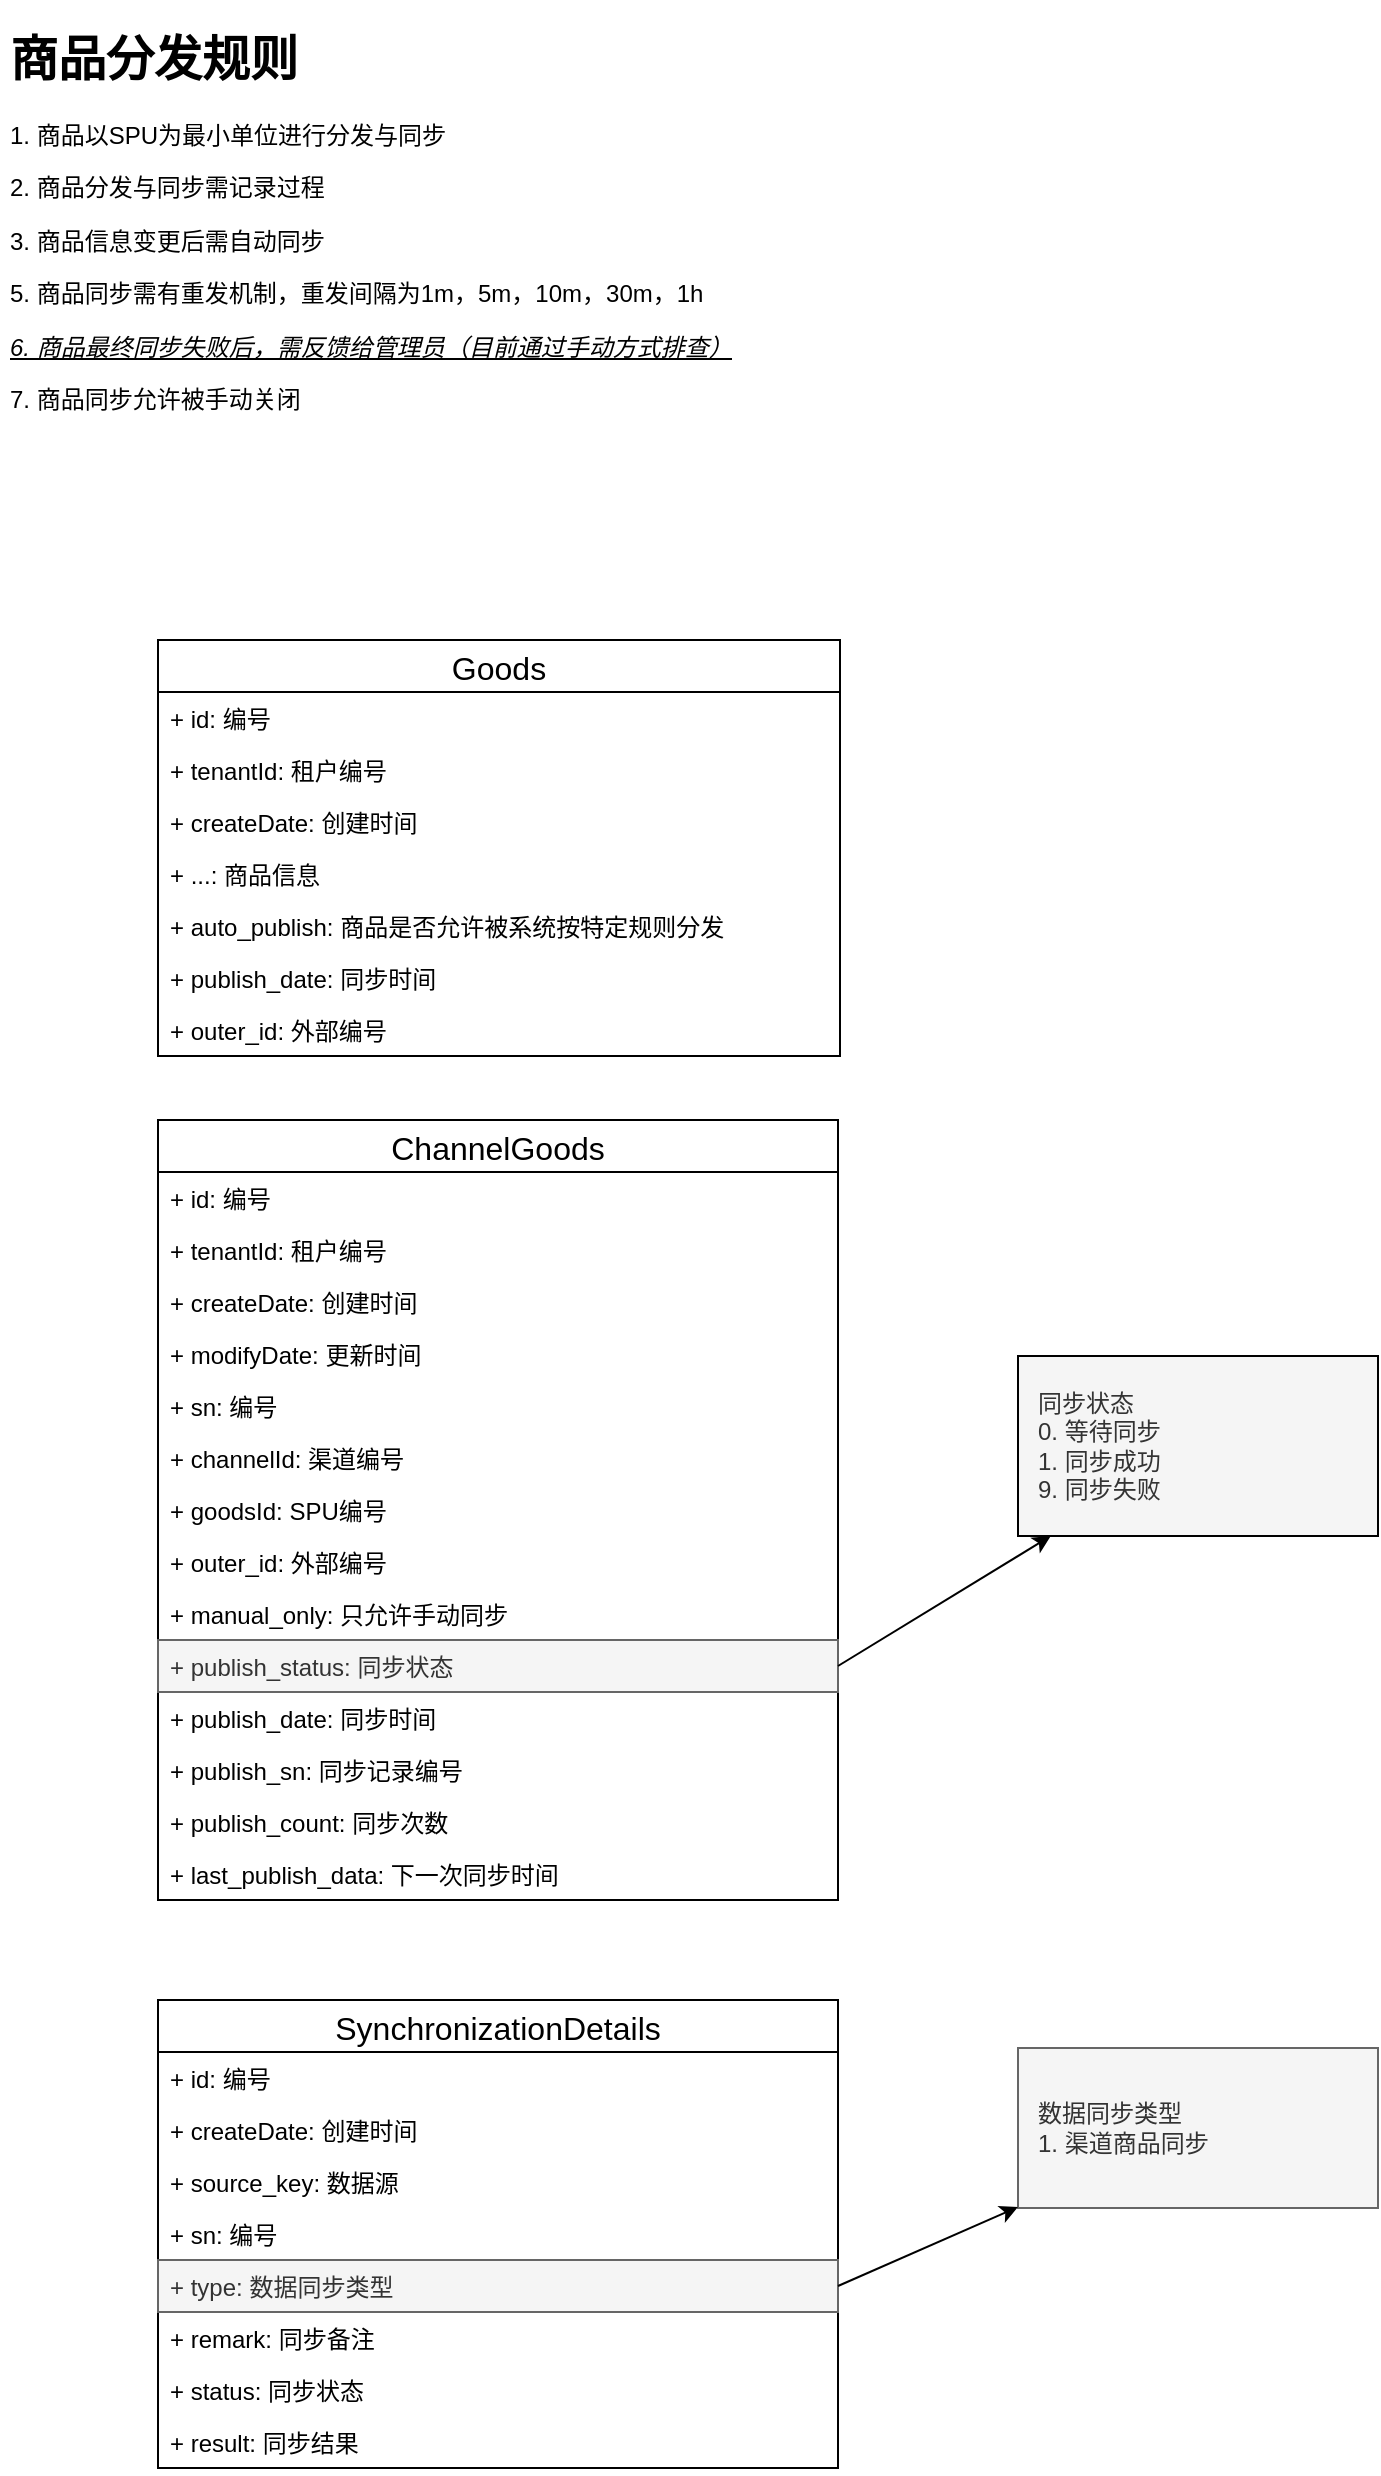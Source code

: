 <mxfile version="14.4.9" type="github">
  <diagram id="xK08Ivj7hz9250jyhYq4" name="第 1 页">
    <mxGraphModel dx="1229" dy="1079" grid="1" gridSize="10" guides="1" tooltips="1" connect="1" arrows="1" fold="1" page="1" pageScale="1" pageWidth="827" pageHeight="1169" math="0" shadow="0">
      <root>
        <mxCell id="0" />
        <mxCell id="1" parent="0" />
        <mxCell id="xwSyB9ODohMHiWN5FR5v-8" value="&lt;h1&gt;商品分发规则&lt;/h1&gt;&lt;p&gt;1. 商品以SPU为最小单位进行分发与同步&lt;/p&gt;&lt;p&gt;2. 商品分发与同步需记录过程&lt;/p&gt;&lt;p&gt;3. 商品信息变更后需自动同步&lt;/p&gt;&lt;p&gt;5. 商品同步需有重发机制，重发间隔为1m，5m，10m，30m，1h&lt;/p&gt;&lt;p&gt;&lt;i&gt;&lt;u&gt;6. 商品最终同步失败后，需反馈给管理员（目前通过手动方式排查）&lt;/u&gt;&lt;/i&gt;&lt;/p&gt;&lt;p&gt;7. 商品同步允许被手动关闭&lt;/p&gt;" style="text;html=1;strokeColor=none;fillColor=none;spacing=5;spacingTop=-20;whiteSpace=wrap;overflow=hidden;rounded=0;" vertex="1" parent="1">
          <mxGeometry x="30" y="30" width="420" height="210" as="geometry" />
        </mxCell>
        <mxCell id="xwSyB9ODohMHiWN5FR5v-13" value="ChannelGoods" style="swimlane;fontStyle=0;childLayout=stackLayout;horizontal=1;startSize=26;fillColor=none;horizontalStack=0;resizeParent=1;resizeParentMax=0;resizeLast=0;collapsible=1;marginBottom=0;fontSize=16;" vertex="1" parent="1">
          <mxGeometry x="109" y="580" width="340" height="390" as="geometry">
            <mxRectangle x="30" y="250" width="110" height="26" as="alternateBounds" />
          </mxGeometry>
        </mxCell>
        <mxCell id="xwSyB9ODohMHiWN5FR5v-14" value="+ id: 编号" style="text;strokeColor=none;fillColor=none;align=left;verticalAlign=top;spacingLeft=4;spacingRight=4;overflow=hidden;rotatable=0;points=[[0,0.5],[1,0.5]];portConstraint=eastwest;" vertex="1" parent="xwSyB9ODohMHiWN5FR5v-13">
          <mxGeometry y="26" width="340" height="26" as="geometry" />
        </mxCell>
        <mxCell id="xwSyB9ODohMHiWN5FR5v-15" value="+ tenantId: 租户编号" style="text;strokeColor=none;fillColor=none;align=left;verticalAlign=top;spacingLeft=4;spacingRight=4;overflow=hidden;rotatable=0;points=[[0,0.5],[1,0.5]];portConstraint=eastwest;" vertex="1" parent="xwSyB9ODohMHiWN5FR5v-13">
          <mxGeometry y="52" width="340" height="26" as="geometry" />
        </mxCell>
        <mxCell id="xwSyB9ODohMHiWN5FR5v-16" value="+ createDate: 创建时间" style="text;strokeColor=none;fillColor=none;align=left;verticalAlign=top;spacingLeft=4;spacingRight=4;overflow=hidden;rotatable=0;points=[[0,0.5],[1,0.5]];portConstraint=eastwest;" vertex="1" parent="xwSyB9ODohMHiWN5FR5v-13">
          <mxGeometry y="78" width="340" height="26" as="geometry" />
        </mxCell>
        <mxCell id="xwSyB9ODohMHiWN5FR5v-17" value="+ modifyDate: 更新时间" style="text;strokeColor=none;fillColor=none;align=left;verticalAlign=top;spacingLeft=4;spacingRight=4;overflow=hidden;rotatable=0;points=[[0,0.5],[1,0.5]];portConstraint=eastwest;" vertex="1" parent="xwSyB9ODohMHiWN5FR5v-13">
          <mxGeometry y="104" width="340" height="26" as="geometry" />
        </mxCell>
        <mxCell id="xwSyB9ODohMHiWN5FR5v-18" value="+ sn: 编号" style="text;strokeColor=none;fillColor=none;align=left;verticalAlign=top;spacingLeft=4;spacingRight=4;overflow=hidden;rotatable=0;points=[[0,0.5],[1,0.5]];portConstraint=eastwest;" vertex="1" parent="xwSyB9ODohMHiWN5FR5v-13">
          <mxGeometry y="130" width="340" height="26" as="geometry" />
        </mxCell>
        <mxCell id="xwSyB9ODohMHiWN5FR5v-19" value="+ channelId: 渠道编号" style="text;strokeColor=none;fillColor=none;align=left;verticalAlign=top;spacingLeft=4;spacingRight=4;overflow=hidden;rotatable=0;points=[[0,0.5],[1,0.5]];portConstraint=eastwest;" vertex="1" parent="xwSyB9ODohMHiWN5FR5v-13">
          <mxGeometry y="156" width="340" height="26" as="geometry" />
        </mxCell>
        <mxCell id="xwSyB9ODohMHiWN5FR5v-20" value="+ goodsId: SPU编号" style="text;strokeColor=none;fillColor=none;align=left;verticalAlign=top;spacingLeft=4;spacingRight=4;overflow=hidden;rotatable=0;points=[[0,0.5],[1,0.5]];portConstraint=eastwest;" vertex="1" parent="xwSyB9ODohMHiWN5FR5v-13">
          <mxGeometry y="182" width="340" height="26" as="geometry" />
        </mxCell>
        <mxCell id="xwSyB9ODohMHiWN5FR5v-48" value="+ outer_id: 外部编号" style="text;strokeColor=none;fillColor=none;align=left;verticalAlign=top;spacingLeft=4;spacingRight=4;overflow=hidden;rotatable=0;points=[[0,0.5],[1,0.5]];portConstraint=eastwest;" vertex="1" parent="xwSyB9ODohMHiWN5FR5v-13">
          <mxGeometry y="208" width="340" height="26" as="geometry" />
        </mxCell>
        <mxCell id="xwSyB9ODohMHiWN5FR5v-57" value="+ manual_only: 只允许手动同步" style="text;strokeColor=none;fillColor=none;align=left;verticalAlign=top;spacingLeft=4;spacingRight=4;overflow=hidden;rotatable=0;points=[[0,0.5],[1,0.5]];portConstraint=eastwest;" vertex="1" parent="xwSyB9ODohMHiWN5FR5v-13">
          <mxGeometry y="234" width="340" height="26" as="geometry" />
        </mxCell>
        <mxCell id="xwSyB9ODohMHiWN5FR5v-21" value="+ publish_status: 同步状态" style="text;strokeColor=#666666;fillColor=#f5f5f5;align=left;verticalAlign=top;spacingLeft=4;spacingRight=4;overflow=hidden;rotatable=0;points=[[0,0.5],[1,0.5]];portConstraint=eastwest;fontColor=#333333;" vertex="1" parent="xwSyB9ODohMHiWN5FR5v-13">
          <mxGeometry y="260" width="340" height="26" as="geometry" />
        </mxCell>
        <mxCell id="xwSyB9ODohMHiWN5FR5v-22" value="+ publish_date: 同步时间" style="text;strokeColor=none;fillColor=none;align=left;verticalAlign=top;spacingLeft=4;spacingRight=4;overflow=hidden;rotatable=0;points=[[0,0.5],[1,0.5]];portConstraint=eastwest;" vertex="1" parent="xwSyB9ODohMHiWN5FR5v-13">
          <mxGeometry y="286" width="340" height="26" as="geometry" />
        </mxCell>
        <mxCell id="xwSyB9ODohMHiWN5FR5v-29" value="+ publish_sn: 同步记录编号" style="text;strokeColor=none;fillColor=none;align=left;verticalAlign=top;spacingLeft=4;spacingRight=4;overflow=hidden;rotatable=0;points=[[0,0.5],[1,0.5]];portConstraint=eastwest;" vertex="1" parent="xwSyB9ODohMHiWN5FR5v-13">
          <mxGeometry y="312" width="340" height="26" as="geometry" />
        </mxCell>
        <mxCell id="xwSyB9ODohMHiWN5FR5v-44" value="+ publish_count: 同步次数" style="text;strokeColor=none;fillColor=none;align=left;verticalAlign=top;spacingLeft=4;spacingRight=4;overflow=hidden;rotatable=0;points=[[0,0.5],[1,0.5]];portConstraint=eastwest;" vertex="1" parent="xwSyB9ODohMHiWN5FR5v-13">
          <mxGeometry y="338" width="340" height="26" as="geometry" />
        </mxCell>
        <mxCell id="xwSyB9ODohMHiWN5FR5v-28" value="+ last_publish_data: 下一次同步时间" style="text;strokeColor=none;fillColor=none;align=left;verticalAlign=top;spacingLeft=4;spacingRight=4;overflow=hidden;rotatable=0;points=[[0,0.5],[1,0.5]];portConstraint=eastwest;" vertex="1" parent="xwSyB9ODohMHiWN5FR5v-13">
          <mxGeometry y="364" width="340" height="26" as="geometry" />
        </mxCell>
        <mxCell id="xwSyB9ODohMHiWN5FR5v-25" value="同步状态&#xa;0. 等待同步&#xa;1. 同步成功&#xa;9. 同步失败" style="text;fillColor=#f5f5f5;spacing=10;spacingTop=0;whiteSpace=wrap;overflow=hidden;rounded=0;fontColor=#333333;fontSize=12;strokeColor=#000000;perimeterSpacing=0;strokeWidth=1;verticalAlign=middle;" vertex="1" parent="1">
          <mxGeometry x="539" y="698" width="180" height="90" as="geometry" />
        </mxCell>
        <mxCell id="xwSyB9ODohMHiWN5FR5v-26" style="rounded=0;orthogonalLoop=1;jettySize=auto;html=1;exitX=1;exitY=0.5;exitDx=0;exitDy=0;" edge="1" parent="1" source="xwSyB9ODohMHiWN5FR5v-21" target="xwSyB9ODohMHiWN5FR5v-25">
          <mxGeometry relative="1" as="geometry">
            <mxPoint x="359" y="801" as="targetPoint" />
          </mxGeometry>
        </mxCell>
        <mxCell id="xwSyB9ODohMHiWN5FR5v-30" value="SynchronizationDetails" style="swimlane;fontStyle=0;childLayout=stackLayout;horizontal=1;startSize=26;fillColor=none;horizontalStack=0;resizeParent=1;resizeParentMax=0;resizeLast=0;collapsible=1;marginBottom=0;strokeColor=#000000;fontSize=16;" vertex="1" parent="1">
          <mxGeometry x="109" y="1020" width="340" height="234" as="geometry">
            <mxRectangle x="109" y="730" width="200" height="26" as="alternateBounds" />
          </mxGeometry>
        </mxCell>
        <mxCell id="xwSyB9ODohMHiWN5FR5v-31" value="+ id: 编号" style="text;strokeColor=none;fillColor=none;align=left;verticalAlign=top;spacingLeft=4;spacingRight=4;overflow=hidden;rotatable=0;points=[[0,0.5],[1,0.5]];portConstraint=eastwest;" vertex="1" parent="xwSyB9ODohMHiWN5FR5v-30">
          <mxGeometry y="26" width="340" height="26" as="geometry" />
        </mxCell>
        <mxCell id="xwSyB9ODohMHiWN5FR5v-32" value="+ createDate: 创建时间" style="text;strokeColor=none;fillColor=none;align=left;verticalAlign=top;spacingLeft=4;spacingRight=4;overflow=hidden;rotatable=0;points=[[0,0.5],[1,0.5]];portConstraint=eastwest;" vertex="1" parent="xwSyB9ODohMHiWN5FR5v-30">
          <mxGeometry y="52" width="340" height="26" as="geometry" />
        </mxCell>
        <mxCell id="xwSyB9ODohMHiWN5FR5v-58" value="+ source_key: 数据源" style="text;strokeColor=none;fillColor=none;align=left;verticalAlign=top;spacingLeft=4;spacingRight=4;overflow=hidden;rotatable=0;points=[[0,0.5],[1,0.5]];portConstraint=eastwest;" vertex="1" parent="xwSyB9ODohMHiWN5FR5v-30">
          <mxGeometry y="78" width="340" height="26" as="geometry" />
        </mxCell>
        <mxCell id="xwSyB9ODohMHiWN5FR5v-43" value="+ sn: 编号" style="text;strokeColor=none;fillColor=none;align=left;verticalAlign=top;spacingLeft=4;spacingRight=4;overflow=hidden;rotatable=0;points=[[0,0.5],[1,0.5]];portConstraint=eastwest;" vertex="1" parent="xwSyB9ODohMHiWN5FR5v-30">
          <mxGeometry y="104" width="340" height="26" as="geometry" />
        </mxCell>
        <mxCell id="xwSyB9ODohMHiWN5FR5v-33" value="+ type: 数据同步类型" style="text;strokeColor=#666666;fillColor=#f5f5f5;align=left;verticalAlign=top;spacingLeft=4;spacingRight=4;overflow=hidden;rotatable=0;points=[[0,0.5],[1,0.5]];portConstraint=eastwest;fontColor=#333333;" vertex="1" parent="xwSyB9ODohMHiWN5FR5v-30">
          <mxGeometry y="130" width="340" height="26" as="geometry" />
        </mxCell>
        <mxCell id="xwSyB9ODohMHiWN5FR5v-45" value="+ remark: 同步备注" style="text;strokeColor=none;fillColor=none;align=left;verticalAlign=top;spacingLeft=4;spacingRight=4;overflow=hidden;rotatable=0;points=[[0,0.5],[1,0.5]];portConstraint=eastwest;" vertex="1" parent="xwSyB9ODohMHiWN5FR5v-30">
          <mxGeometry y="156" width="340" height="26" as="geometry" />
        </mxCell>
        <mxCell id="xwSyB9ODohMHiWN5FR5v-36" value="+ status: 同步状态" style="text;strokeColor=none;fillColor=none;align=left;verticalAlign=top;spacingLeft=4;spacingRight=4;overflow=hidden;rotatable=0;points=[[0,0.5],[1,0.5]];portConstraint=eastwest;" vertex="1" parent="xwSyB9ODohMHiWN5FR5v-30">
          <mxGeometry y="182" width="340" height="26" as="geometry" />
        </mxCell>
        <mxCell id="xwSyB9ODohMHiWN5FR5v-46" value="+ result: 同步结果" style="text;strokeColor=none;fillColor=none;align=left;verticalAlign=top;spacingLeft=4;spacingRight=4;overflow=hidden;rotatable=0;points=[[0,0.5],[1,0.5]];portConstraint=eastwest;" vertex="1" parent="xwSyB9ODohMHiWN5FR5v-30">
          <mxGeometry y="208" width="340" height="26" as="geometry" />
        </mxCell>
        <mxCell id="xwSyB9ODohMHiWN5FR5v-37" value="数据同步类型&#xa;1. 渠道商品同步" style="text;spacing=10;spacingTop=0;overflow=hidden;rounded=0;fontSize=12;labelBorderColor=none;align=left;fillColor=#f5f5f5;strokeColor=#666666;fontColor=#333333;whiteSpace=wrap;labelBackgroundColor=none;spacingLeft=0;verticalAlign=middle;" vertex="1" parent="1">
          <mxGeometry x="539" y="1044" width="180" height="80" as="geometry" />
        </mxCell>
        <mxCell id="xwSyB9ODohMHiWN5FR5v-38" style="edgeStyle=none;rounded=0;orthogonalLoop=1;jettySize=auto;html=1;exitX=1;exitY=0.5;exitDx=0;exitDy=0;fontSize=16;" edge="1" parent="1" source="xwSyB9ODohMHiWN5FR5v-33" target="xwSyB9ODohMHiWN5FR5v-37">
          <mxGeometry relative="1" as="geometry" />
        </mxCell>
        <mxCell id="xwSyB9ODohMHiWN5FR5v-49" value="Goods" style="swimlane;fontStyle=0;childLayout=stackLayout;horizontal=1;startSize=26;fillColor=none;horizontalStack=0;resizeParent=1;resizeParentMax=0;resizeLast=0;collapsible=1;marginBottom=0;labelBackgroundColor=none;strokeColor=#000000;strokeWidth=1;fontSize=16;html=0;" vertex="1" parent="1">
          <mxGeometry x="109" y="340" width="341" height="208" as="geometry" />
        </mxCell>
        <mxCell id="xwSyB9ODohMHiWN5FR5v-50" value="+ id: 编号" style="text;strokeColor=none;fillColor=none;align=left;verticalAlign=top;spacingLeft=4;spacingRight=4;overflow=hidden;rotatable=0;points=[[0,0.5],[1,0.5]];portConstraint=eastwest;" vertex="1" parent="xwSyB9ODohMHiWN5FR5v-49">
          <mxGeometry y="26" width="341" height="26" as="geometry" />
        </mxCell>
        <mxCell id="xwSyB9ODohMHiWN5FR5v-51" value="+ tenantId: 租户编号" style="text;strokeColor=none;fillColor=none;align=left;verticalAlign=top;spacingLeft=4;spacingRight=4;overflow=hidden;rotatable=0;points=[[0,0.5],[1,0.5]];portConstraint=eastwest;" vertex="1" parent="xwSyB9ODohMHiWN5FR5v-49">
          <mxGeometry y="52" width="341" height="26" as="geometry" />
        </mxCell>
        <mxCell id="xwSyB9ODohMHiWN5FR5v-52" value="+ createDate: 创建时间" style="text;strokeColor=none;fillColor=none;align=left;verticalAlign=top;spacingLeft=4;spacingRight=4;overflow=hidden;rotatable=0;points=[[0,0.5],[1,0.5]];portConstraint=eastwest;" vertex="1" parent="xwSyB9ODohMHiWN5FR5v-49">
          <mxGeometry y="78" width="341" height="26" as="geometry" />
        </mxCell>
        <mxCell id="xwSyB9ODohMHiWN5FR5v-53" value="+ ...: 商品信息" style="text;strokeColor=none;fillColor=none;align=left;verticalAlign=top;spacingLeft=4;spacingRight=4;overflow=hidden;rotatable=0;points=[[0,0.5],[1,0.5]];portConstraint=eastwest;" vertex="1" parent="xwSyB9ODohMHiWN5FR5v-49">
          <mxGeometry y="104" width="341" height="26" as="geometry" />
        </mxCell>
        <mxCell id="xwSyB9ODohMHiWN5FR5v-54" value="+ auto_publish: 商品是否允许被系统按特定规则分发" style="text;strokeColor=none;fillColor=none;align=left;verticalAlign=top;spacingLeft=4;spacingRight=4;overflow=hidden;rotatable=0;points=[[0,0.5],[1,0.5]];portConstraint=eastwest;" vertex="1" parent="xwSyB9ODohMHiWN5FR5v-49">
          <mxGeometry y="130" width="341" height="26" as="geometry" />
        </mxCell>
        <mxCell id="xwSyB9ODohMHiWN5FR5v-55" value="+ publish_date: 同步时间" style="text;strokeColor=none;fillColor=none;align=left;verticalAlign=top;spacingLeft=4;spacingRight=4;overflow=hidden;rotatable=0;points=[[0,0.5],[1,0.5]];portConstraint=eastwest;" vertex="1" parent="xwSyB9ODohMHiWN5FR5v-49">
          <mxGeometry y="156" width="341" height="26" as="geometry" />
        </mxCell>
        <mxCell id="xwSyB9ODohMHiWN5FR5v-59" value="+ outer_id: 外部编号" style="text;strokeColor=none;fillColor=none;align=left;verticalAlign=top;spacingLeft=4;spacingRight=4;overflow=hidden;rotatable=0;points=[[0,0.5],[1,0.5]];portConstraint=eastwest;" vertex="1" parent="xwSyB9ODohMHiWN5FR5v-49">
          <mxGeometry y="182" width="341" height="26" as="geometry" />
        </mxCell>
      </root>
    </mxGraphModel>
  </diagram>
</mxfile>
